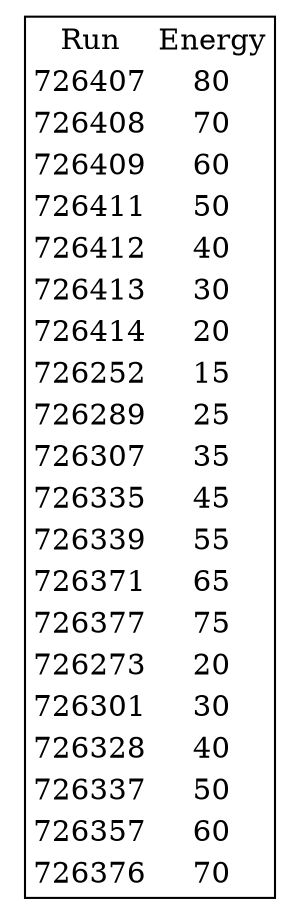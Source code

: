 digraph structs {
node [shape=plaintext]
struct1 [label=<
<TABLE BORDER="1" CELLBORDER="0" CELLSPACING="1">

<tr><td>Run</td><td>Energy</td></tr>
<tr><td>726407</td><td>80</td></tr>
<tr><td>726408</td><td>70</td></tr>
<tr><td>726409</td><td>60</td></tr>
<tr><td>726411</td><td>50</td></tr>
<tr><td>726412</td><td>40</td></tr>
<tr><td>726413</td><td>30</td></tr>
<tr><td>726414</td><td>20</td></tr>
<tr><td>726252</td><td>15</td></tr>
<tr><td>726289</td><td>25</td></tr>
<tr><td>726307</td><td>35</td></tr>
<tr><td>726335</td><td>45</td></tr>
<tr><td>726339</td><td>55</td></tr>
<tr><td>726371</td><td>65</td></tr>
<tr><td>726377</td><td>75</td></tr>
<tr><td>726273</td><td>20</td></tr>
<tr><td>726301</td><td>30</td></tr>
<tr><td>726328</td><td>40</td></tr>
<tr><td>726337</td><td>50</td></tr>
<tr><td>726357</td><td>60</td></tr>
<tr><td>726376</td><td>70</td></tr>
</TABLE>
>];
}